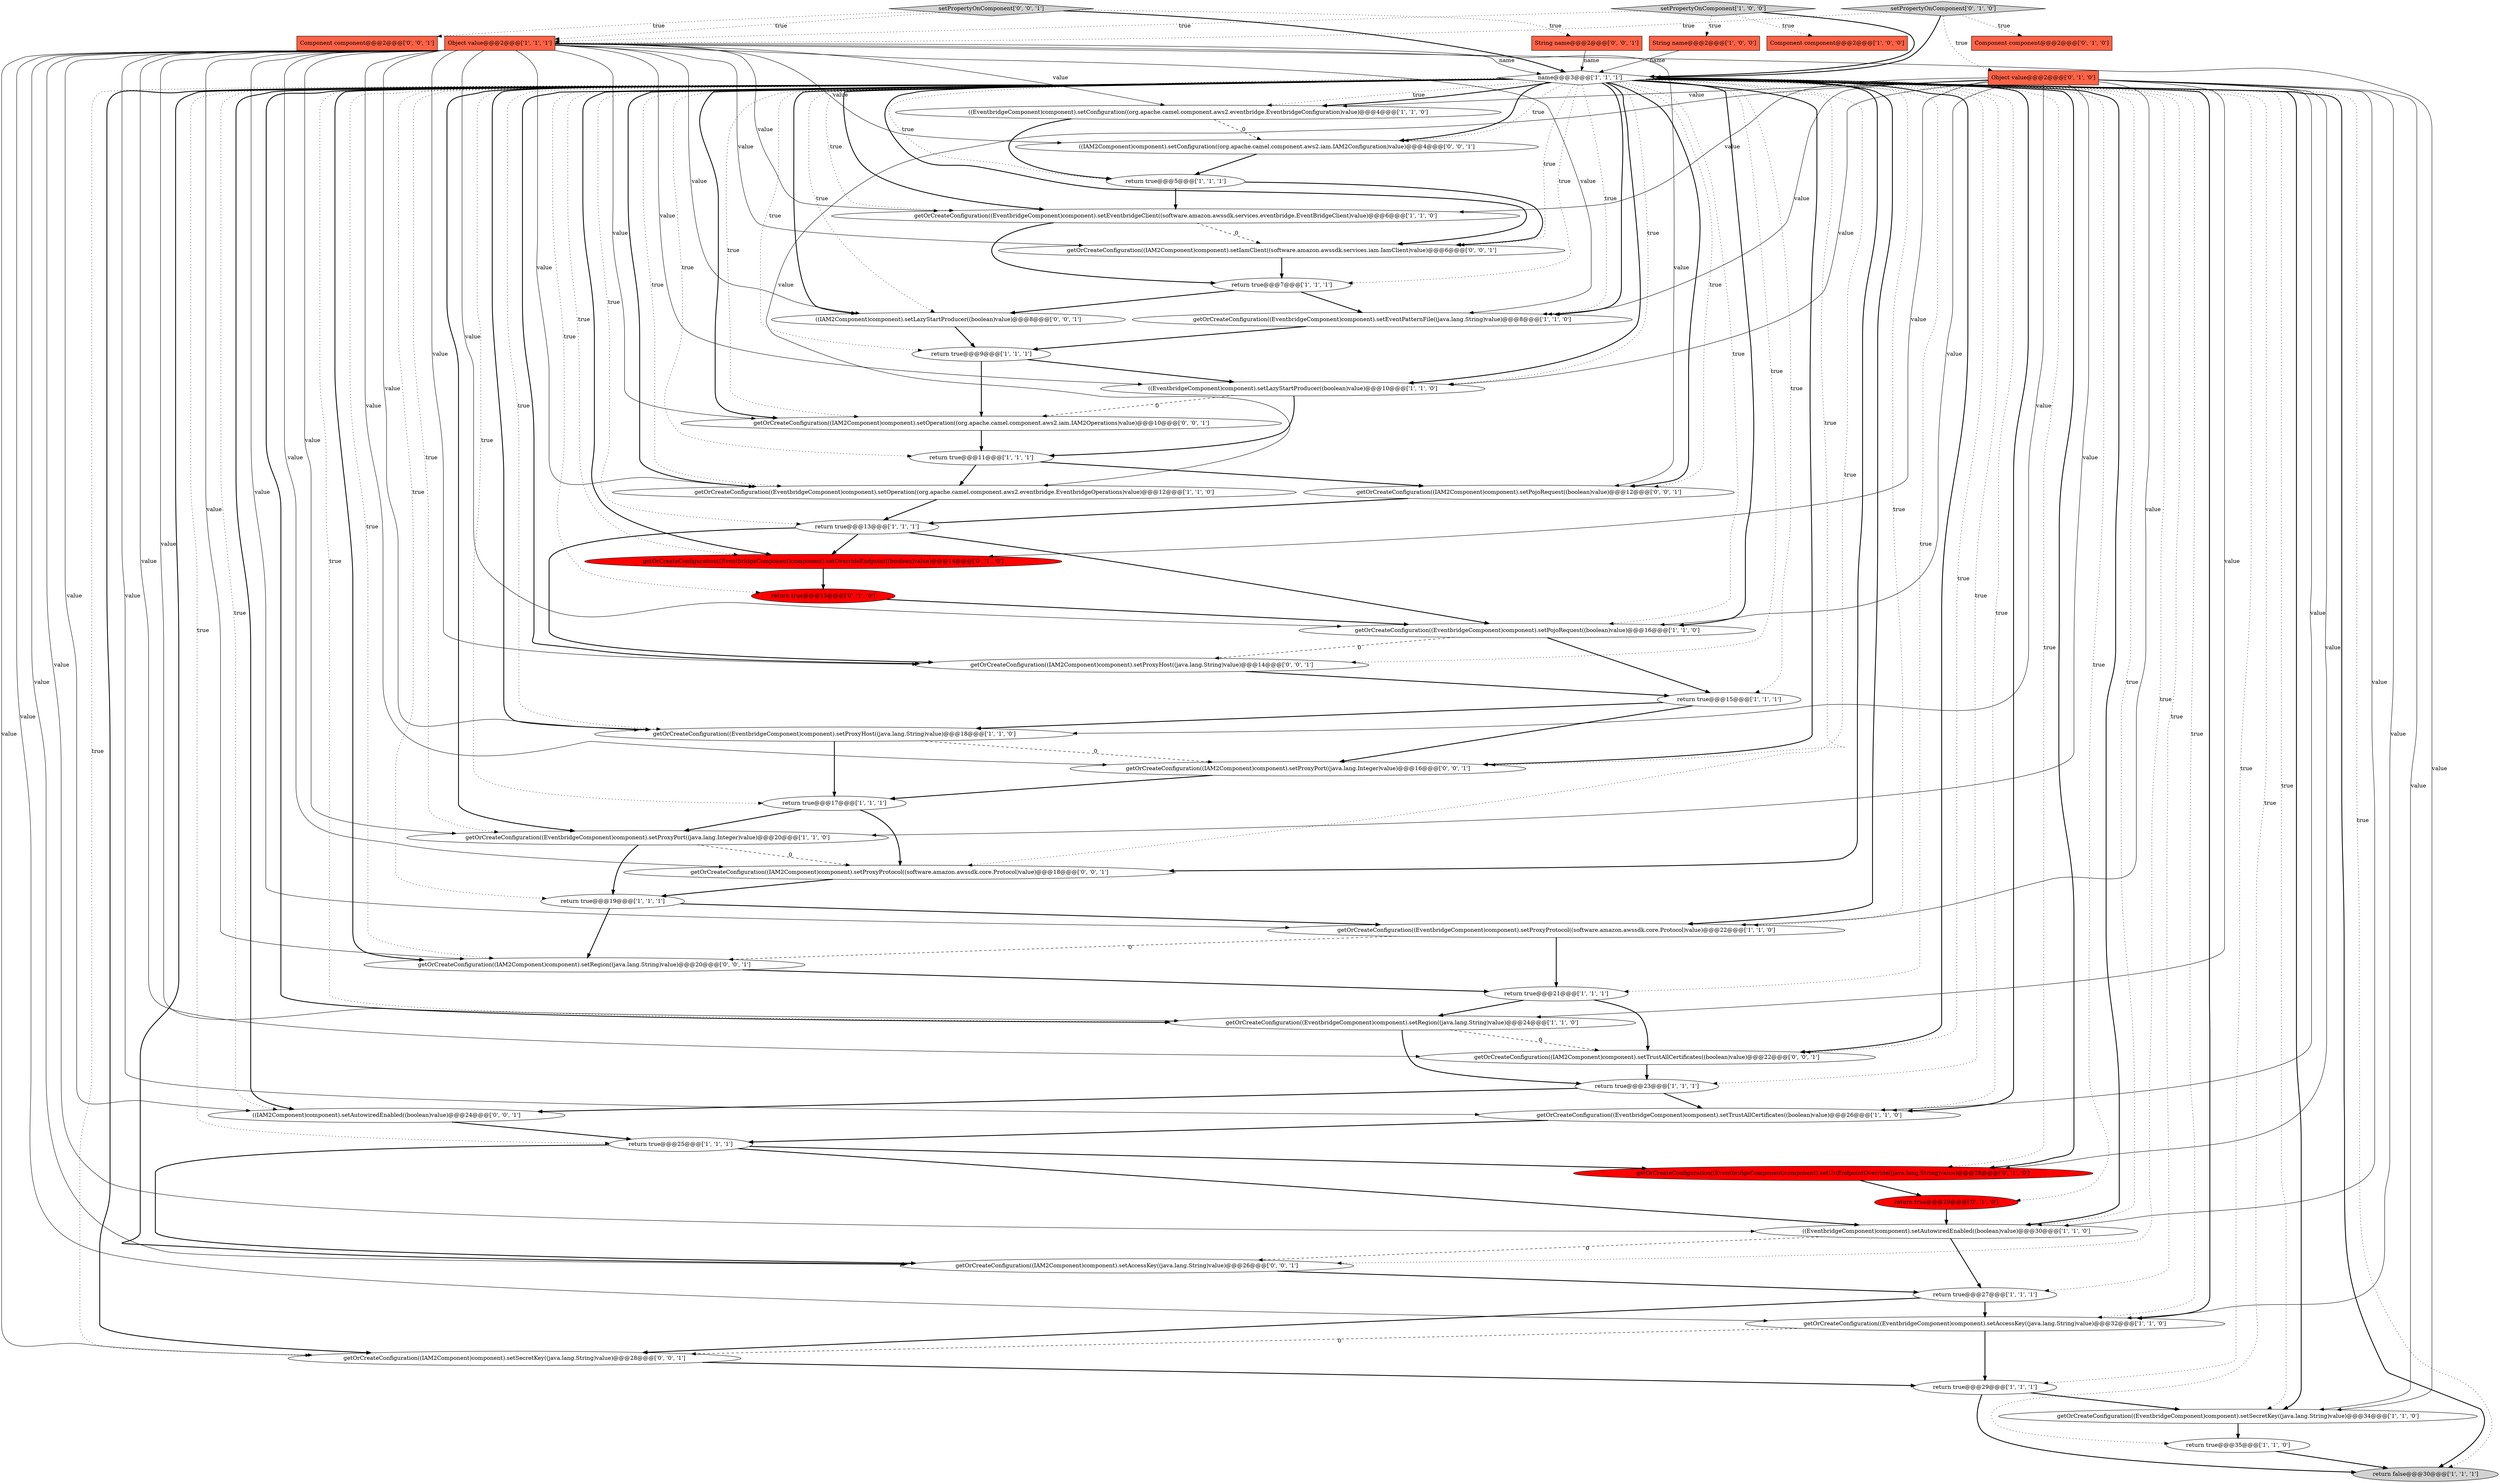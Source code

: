 digraph {
18 [style = filled, label = "((EventbridgeComponent)component).setConfiguration((org.apache.camel.component.aws2.eventbridge.EventbridgeConfiguration)value)@@@4@@@['1', '1', '0']", fillcolor = white, shape = ellipse image = "AAA0AAABBB1BBB"];
46 [style = filled, label = "((IAM2Component)component).setLazyStartProducer((boolean)value)@@@8@@@['0', '0', '1']", fillcolor = white, shape = ellipse image = "AAA0AAABBB3BBB"];
14 [style = filled, label = "getOrCreateConfiguration((EventbridgeComponent)component).setProxyHost((java.lang.String)value)@@@18@@@['1', '1', '0']", fillcolor = white, shape = ellipse image = "AAA0AAABBB1BBB"];
43 [style = filled, label = "Component component@@@2@@@['0', '0', '1']", fillcolor = tomato, shape = box image = "AAA0AAABBB3BBB"];
12 [style = filled, label = "return true@@@35@@@['1', '1', '0']", fillcolor = white, shape = ellipse image = "AAA0AAABBB1BBB"];
20 [style = filled, label = "return true@@@15@@@['1', '1', '1']", fillcolor = white, shape = ellipse image = "AAA0AAABBB1BBB"];
11 [style = filled, label = "return true@@@9@@@['1', '1', '1']", fillcolor = white, shape = ellipse image = "AAA0AAABBB1BBB"];
2 [style = filled, label = "return true@@@29@@@['1', '1', '1']", fillcolor = white, shape = ellipse image = "AAA0AAABBB1BBB"];
3 [style = filled, label = "getOrCreateConfiguration((EventbridgeComponent)component).setPojoRequest((boolean)value)@@@16@@@['1', '1', '0']", fillcolor = white, shape = ellipse image = "AAA0AAABBB1BBB"];
42 [style = filled, label = "getOrCreateConfiguration((IAM2Component)component).setSecretKey((java.lang.String)value)@@@28@@@['0', '0', '1']", fillcolor = white, shape = ellipse image = "AAA0AAABBB3BBB"];
53 [style = filled, label = "((IAM2Component)component).setConfiguration((org.apache.camel.component.aws2.iam.IAM2Configuration)value)@@@4@@@['0', '0', '1']", fillcolor = white, shape = ellipse image = "AAA0AAABBB3BBB"];
29 [style = filled, label = "getOrCreateConfiguration((EventbridgeComponent)component).setProxyProtocol((software.amazon.awssdk.core.Protocol)value)@@@22@@@['1', '1', '0']", fillcolor = white, shape = ellipse image = "AAA0AAABBB1BBB"];
52 [style = filled, label = "getOrCreateConfiguration((IAM2Component)component).setRegion((java.lang.String)value)@@@20@@@['0', '0', '1']", fillcolor = white, shape = ellipse image = "AAA0AAABBB3BBB"];
45 [style = filled, label = "getOrCreateConfiguration((IAM2Component)component).setProxyProtocol((software.amazon.awssdk.core.Protocol)value)@@@18@@@['0', '0', '1']", fillcolor = white, shape = ellipse image = "AAA0AAABBB3BBB"];
8 [style = filled, label = "getOrCreateConfiguration((EventbridgeComponent)component).setProxyPort((java.lang.Integer)value)@@@20@@@['1', '1', '0']", fillcolor = white, shape = ellipse image = "AAA0AAABBB1BBB"];
40 [style = filled, label = "return true@@@15@@@['0', '1', '0']", fillcolor = red, shape = ellipse image = "AAA1AAABBB2BBB"];
4 [style = filled, label = "return true@@@25@@@['1', '1', '1']", fillcolor = white, shape = ellipse image = "AAA0AAABBB1BBB"];
55 [style = filled, label = "getOrCreateConfiguration((IAM2Component)component).setPojoRequest((boolean)value)@@@12@@@['0', '0', '1']", fillcolor = white, shape = ellipse image = "AAA0AAABBB3BBB"];
41 [style = filled, label = "getOrCreateConfiguration((IAM2Component)component).setProxyHost((java.lang.String)value)@@@14@@@['0', '0', '1']", fillcolor = white, shape = ellipse image = "AAA0AAABBB3BBB"];
32 [style = filled, label = "getOrCreateConfiguration((EventbridgeComponent)component).setRegion((java.lang.String)value)@@@24@@@['1', '1', '0']", fillcolor = white, shape = ellipse image = "AAA0AAABBB1BBB"];
9 [style = filled, label = "return true@@@19@@@['1', '1', '1']", fillcolor = white, shape = ellipse image = "AAA0AAABBB1BBB"];
19 [style = filled, label = "return false@@@30@@@['1', '1', '1']", fillcolor = lightgray, shape = ellipse image = "AAA0AAABBB1BBB"];
31 [style = filled, label = "return true@@@21@@@['1', '1', '1']", fillcolor = white, shape = ellipse image = "AAA0AAABBB1BBB"];
5 [style = filled, label = "return true@@@13@@@['1', '1', '1']", fillcolor = white, shape = ellipse image = "AAA0AAABBB1BBB"];
50 [style = filled, label = "String name@@@2@@@['0', '0', '1']", fillcolor = tomato, shape = box image = "AAA0AAABBB3BBB"];
22 [style = filled, label = "getOrCreateConfiguration((EventbridgeComponent)component).setTrustAllCertificates((boolean)value)@@@26@@@['1', '1', '0']", fillcolor = white, shape = ellipse image = "AAA0AAABBB1BBB"];
27 [style = filled, label = "getOrCreateConfiguration((EventbridgeComponent)component).setAccessKey((java.lang.String)value)@@@32@@@['1', '1', '0']", fillcolor = white, shape = ellipse image = "AAA0AAABBB1BBB"];
51 [style = filled, label = "getOrCreateConfiguration((IAM2Component)component).setProxyPort((java.lang.Integer)value)@@@16@@@['0', '0', '1']", fillcolor = white, shape = ellipse image = "AAA0AAABBB3BBB"];
25 [style = filled, label = "name@@@3@@@['1', '1', '1']", fillcolor = white, shape = diamond image = "AAA0AAABBB1BBB"];
39 [style = filled, label = "getOrCreateConfiguration((EventbridgeComponent)component).setUriEndpointOverride((java.lang.String)value)@@@28@@@['0', '1', '0']", fillcolor = red, shape = ellipse image = "AAA1AAABBB2BBB"];
15 [style = filled, label = "return true@@@17@@@['1', '1', '1']", fillcolor = white, shape = ellipse image = "AAA0AAABBB1BBB"];
16 [style = filled, label = "return true@@@5@@@['1', '1', '1']", fillcolor = white, shape = ellipse image = "AAA0AAABBB1BBB"];
23 [style = filled, label = "String name@@@2@@@['1', '0', '0']", fillcolor = tomato, shape = box image = "AAA0AAABBB1BBB"];
47 [style = filled, label = "getOrCreateConfiguration((IAM2Component)component).setAccessKey((java.lang.String)value)@@@26@@@['0', '0', '1']", fillcolor = white, shape = ellipse image = "AAA0AAABBB3BBB"];
34 [style = filled, label = "return true@@@29@@@['0', '1', '0']", fillcolor = red, shape = ellipse image = "AAA1AAABBB2BBB"];
13 [style = filled, label = "getOrCreateConfiguration((EventbridgeComponent)component).setOperation((org.apache.camel.component.aws2.eventbridge.EventbridgeOperations)value)@@@12@@@['1', '1', '0']", fillcolor = white, shape = ellipse image = "AAA0AAABBB1BBB"];
36 [style = filled, label = "Component component@@@2@@@['0', '1', '0']", fillcolor = tomato, shape = box image = "AAA0AAABBB2BBB"];
56 [style = filled, label = "getOrCreateConfiguration((IAM2Component)component).setTrustAllCertificates((boolean)value)@@@22@@@['0', '0', '1']", fillcolor = white, shape = ellipse image = "AAA0AAABBB3BBB"];
17 [style = filled, label = "return true@@@11@@@['1', '1', '1']", fillcolor = white, shape = ellipse image = "AAA0AAABBB1BBB"];
48 [style = filled, label = "((IAM2Component)component).setAutowiredEnabled((boolean)value)@@@24@@@['0', '0', '1']", fillcolor = white, shape = ellipse image = "AAA0AAABBB3BBB"];
44 [style = filled, label = "getOrCreateConfiguration((IAM2Component)component).setIamClient((software.amazon.awssdk.services.iam.IamClient)value)@@@6@@@['0', '0', '1']", fillcolor = white, shape = ellipse image = "AAA0AAABBB3BBB"];
24 [style = filled, label = "return true@@@27@@@['1', '1', '1']", fillcolor = white, shape = ellipse image = "AAA0AAABBB1BBB"];
37 [style = filled, label = "getOrCreateConfiguration((EventbridgeComponent)component).setOverrideEndpoint((boolean)value)@@@14@@@['0', '1', '0']", fillcolor = red, shape = ellipse image = "AAA1AAABBB2BBB"];
0 [style = filled, label = "((EventbridgeComponent)component).setLazyStartProducer((boolean)value)@@@10@@@['1', '1', '0']", fillcolor = white, shape = ellipse image = "AAA0AAABBB1BBB"];
7 [style = filled, label = "((EventbridgeComponent)component).setAutowiredEnabled((boolean)value)@@@30@@@['1', '1', '0']", fillcolor = white, shape = ellipse image = "AAA0AAABBB1BBB"];
10 [style = filled, label = "return true@@@7@@@['1', '1', '1']", fillcolor = white, shape = ellipse image = "AAA0AAABBB1BBB"];
1 [style = filled, label = "getOrCreateConfiguration((EventbridgeComponent)component).setSecretKey((java.lang.String)value)@@@34@@@['1', '1', '0']", fillcolor = white, shape = ellipse image = "AAA0AAABBB1BBB"];
28 [style = filled, label = "getOrCreateConfiguration((EventbridgeComponent)component).setEventbridgeClient((software.amazon.awssdk.services.eventbridge.EventBridgeClient)value)@@@6@@@['1', '1', '0']", fillcolor = white, shape = ellipse image = "AAA0AAABBB1BBB"];
21 [style = filled, label = "setPropertyOnComponent['1', '0', '0']", fillcolor = lightgray, shape = diamond image = "AAA0AAABBB1BBB"];
54 [style = filled, label = "setPropertyOnComponent['0', '0', '1']", fillcolor = lightgray, shape = diamond image = "AAA0AAABBB3BBB"];
35 [style = filled, label = "setPropertyOnComponent['0', '1', '0']", fillcolor = lightgray, shape = diamond image = "AAA0AAABBB2BBB"];
30 [style = filled, label = "Object value@@@2@@@['1', '1', '1']", fillcolor = tomato, shape = box image = "AAA0AAABBB1BBB"];
6 [style = filled, label = "Component component@@@2@@@['1', '0', '0']", fillcolor = tomato, shape = box image = "AAA0AAABBB1BBB"];
33 [style = filled, label = "return true@@@23@@@['1', '1', '1']", fillcolor = white, shape = ellipse image = "AAA0AAABBB1BBB"];
38 [style = filled, label = "Object value@@@2@@@['0', '1', '0']", fillcolor = tomato, shape = box image = "AAA0AAABBB2BBB"];
26 [style = filled, label = "getOrCreateConfiguration((EventbridgeComponent)component).setEventPatternFile((java.lang.String)value)@@@8@@@['1', '1', '0']", fillcolor = white, shape = ellipse image = "AAA0AAABBB1BBB"];
49 [style = filled, label = "getOrCreateConfiguration((IAM2Component)component).setOperation((org.apache.camel.component.aws2.iam.IAM2Operations)value)@@@10@@@['0', '0', '1']", fillcolor = white, shape = ellipse image = "AAA0AAABBB3BBB"];
5->3 [style = bold, label=""];
30->22 [style = solid, label="value"];
25->49 [style = bold, label=""];
3->41 [style = dashed, label="0"];
23->25 [style = solid, label="name"];
38->37 [style = solid, label="value"];
25->1 [style = bold, label=""];
25->52 [style = bold, label=""];
31->56 [style = bold, label=""];
30->27 [style = solid, label="value"];
25->22 [style = bold, label=""];
25->45 [style = bold, label=""];
25->4 [style = dotted, label="true"];
48->4 [style = bold, label=""];
25->53 [style = bold, label=""];
30->46 [style = solid, label="value"];
38->7 [style = solid, label="value"];
25->28 [style = dotted, label="true"];
25->14 [style = bold, label=""];
38->39 [style = solid, label="value"];
30->47 [style = solid, label="value"];
25->29 [style = dotted, label="true"];
25->29 [style = bold, label=""];
25->48 [style = bold, label=""];
41->20 [style = bold, label=""];
25->11 [style = dotted, label="true"];
26->11 [style = bold, label=""];
25->44 [style = bold, label=""];
29->52 [style = dashed, label="0"];
25->18 [style = dotted, label="true"];
22->4 [style = bold, label=""];
38->13 [style = solid, label="value"];
30->8 [style = solid, label="value"];
21->23 [style = dotted, label="true"];
33->48 [style = bold, label=""];
25->19 [style = bold, label=""];
1->12 [style = bold, label=""];
25->47 [style = dotted, label="true"];
9->52 [style = bold, label=""];
0->49 [style = dashed, label="0"];
25->19 [style = dotted, label="true"];
9->29 [style = bold, label=""];
24->27 [style = bold, label=""];
27->2 [style = bold, label=""];
30->13 [style = solid, label="value"];
5->37 [style = bold, label=""];
38->27 [style = solid, label="value"];
25->44 [style = dotted, label="true"];
30->26 [style = solid, label="value"];
25->51 [style = bold, label=""];
30->41 [style = solid, label="value"];
25->32 [style = dotted, label="true"];
25->47 [style = bold, label=""];
25->28 [style = bold, label=""];
42->2 [style = bold, label=""];
18->53 [style = dashed, label="0"];
0->17 [style = bold, label=""];
39->34 [style = bold, label=""];
25->55 [style = bold, label=""];
25->3 [style = bold, label=""];
38->26 [style = solid, label="value"];
35->38 [style = dotted, label="true"];
25->48 [style = dotted, label="true"];
25->12 [style = dotted, label="true"];
10->26 [style = bold, label=""];
20->14 [style = bold, label=""];
21->25 [style = bold, label=""];
55->5 [style = bold, label=""];
25->7 [style = bold, label=""];
35->30 [style = dotted, label="true"];
30->52 [style = solid, label="value"];
25->45 [style = dotted, label="true"];
25->49 [style = dotted, label="true"];
25->27 [style = bold, label=""];
30->0 [style = solid, label="value"];
25->5 [style = dotted, label="true"];
7->24 [style = bold, label=""];
30->14 [style = solid, label="value"];
25->15 [style = dotted, label="true"];
54->25 [style = bold, label=""];
30->1 [style = solid, label="value"];
25->42 [style = dotted, label="true"];
25->52 [style = dotted, label="true"];
21->30 [style = dotted, label="true"];
25->37 [style = bold, label=""];
40->3 [style = bold, label=""];
25->20 [style = dotted, label="true"];
30->45 [style = solid, label="value"];
25->26 [style = bold, label=""];
13->5 [style = bold, label=""];
38->28 [style = solid, label="value"];
14->15 [style = bold, label=""];
49->17 [style = bold, label=""];
25->10 [style = dotted, label="true"];
25->55 [style = dotted, label="true"];
56->33 [style = bold, label=""];
4->47 [style = bold, label=""];
30->42 [style = solid, label="value"];
38->32 [style = solid, label="value"];
25->26 [style = dotted, label="true"];
25->53 [style = dotted, label="true"];
25->8 [style = dotted, label="true"];
30->32 [style = solid, label="value"];
21->6 [style = dotted, label="true"];
30->18 [style = solid, label="value"];
25->0 [style = bold, label=""];
38->1 [style = solid, label="value"];
38->29 [style = solid, label="value"];
25->39 [style = bold, label=""];
30->28 [style = solid, label="value"];
25->31 [style = dotted, label="true"];
38->18 [style = solid, label="value"];
2->1 [style = bold, label=""];
30->48 [style = solid, label="value"];
31->32 [style = bold, label=""];
4->39 [style = bold, label=""];
25->41 [style = bold, label=""];
25->18 [style = bold, label=""];
25->24 [style = dotted, label="true"];
25->39 [style = dotted, label="true"];
25->13 [style = dotted, label="true"];
30->56 [style = solid, label="value"];
32->33 [style = bold, label=""];
25->7 [style = dotted, label="true"];
4->7 [style = bold, label=""];
27->42 [style = dashed, label="0"];
17->55 [style = bold, label=""];
35->25 [style = bold, label=""];
38->22 [style = solid, label="value"];
38->8 [style = solid, label="value"];
54->50 [style = dotted, label="true"];
47->24 [style = bold, label=""];
16->44 [style = bold, label=""];
38->3 [style = solid, label="value"];
30->29 [style = solid, label="value"];
20->51 [style = bold, label=""];
54->43 [style = dotted, label="true"];
25->42 [style = bold, label=""];
17->13 [style = bold, label=""];
30->55 [style = solid, label="value"];
30->7 [style = solid, label="value"];
25->2 [style = dotted, label="true"];
11->49 [style = bold, label=""];
15->8 [style = bold, label=""];
45->9 [style = bold, label=""];
33->22 [style = bold, label=""];
25->16 [style = dotted, label="true"];
25->1 [style = dotted, label="true"];
38->14 [style = solid, label="value"];
18->16 [style = bold, label=""];
24->42 [style = bold, label=""];
25->37 [style = dotted, label="true"];
25->33 [style = dotted, label="true"];
7->47 [style = dashed, label="0"];
30->51 [style = solid, label="value"];
2->19 [style = bold, label=""];
15->45 [style = bold, label=""];
28->10 [style = bold, label=""];
25->13 [style = bold, label=""];
38->0 [style = solid, label="value"];
25->34 [style = dotted, label="true"];
25->56 [style = bold, label=""];
35->36 [style = dotted, label="true"];
29->31 [style = bold, label=""];
50->25 [style = solid, label="name"];
10->46 [style = bold, label=""];
25->32 [style = bold, label=""];
44->10 [style = bold, label=""];
25->51 [style = dotted, label="true"];
34->7 [style = bold, label=""];
14->51 [style = dashed, label="0"];
25->0 [style = dotted, label="true"];
25->14 [style = dotted, label="true"];
25->46 [style = bold, label=""];
25->41 [style = dotted, label="true"];
25->46 [style = dotted, label="true"];
30->44 [style = solid, label="value"];
30->3 [style = solid, label="value"];
46->11 [style = bold, label=""];
11->0 [style = bold, label=""];
3->20 [style = bold, label=""];
25->9 [style = dotted, label="true"];
5->41 [style = bold, label=""];
25->40 [style = dotted, label="true"];
16->28 [style = bold, label=""];
32->56 [style = dashed, label="0"];
25->17 [style = dotted, label="true"];
54->30 [style = dotted, label="true"];
28->44 [style = dashed, label="0"];
25->56 [style = dotted, label="true"];
8->9 [style = bold, label=""];
25->22 [style = dotted, label="true"];
52->31 [style = bold, label=""];
53->16 [style = bold, label=""];
25->3 [style = dotted, label="true"];
8->45 [style = dashed, label="0"];
25->8 [style = bold, label=""];
30->49 [style = solid, label="value"];
51->15 [style = bold, label=""];
12->19 [style = bold, label=""];
25->27 [style = dotted, label="true"];
30->25 [style = solid, label="name"];
30->53 [style = solid, label="value"];
37->40 [style = bold, label=""];
}
